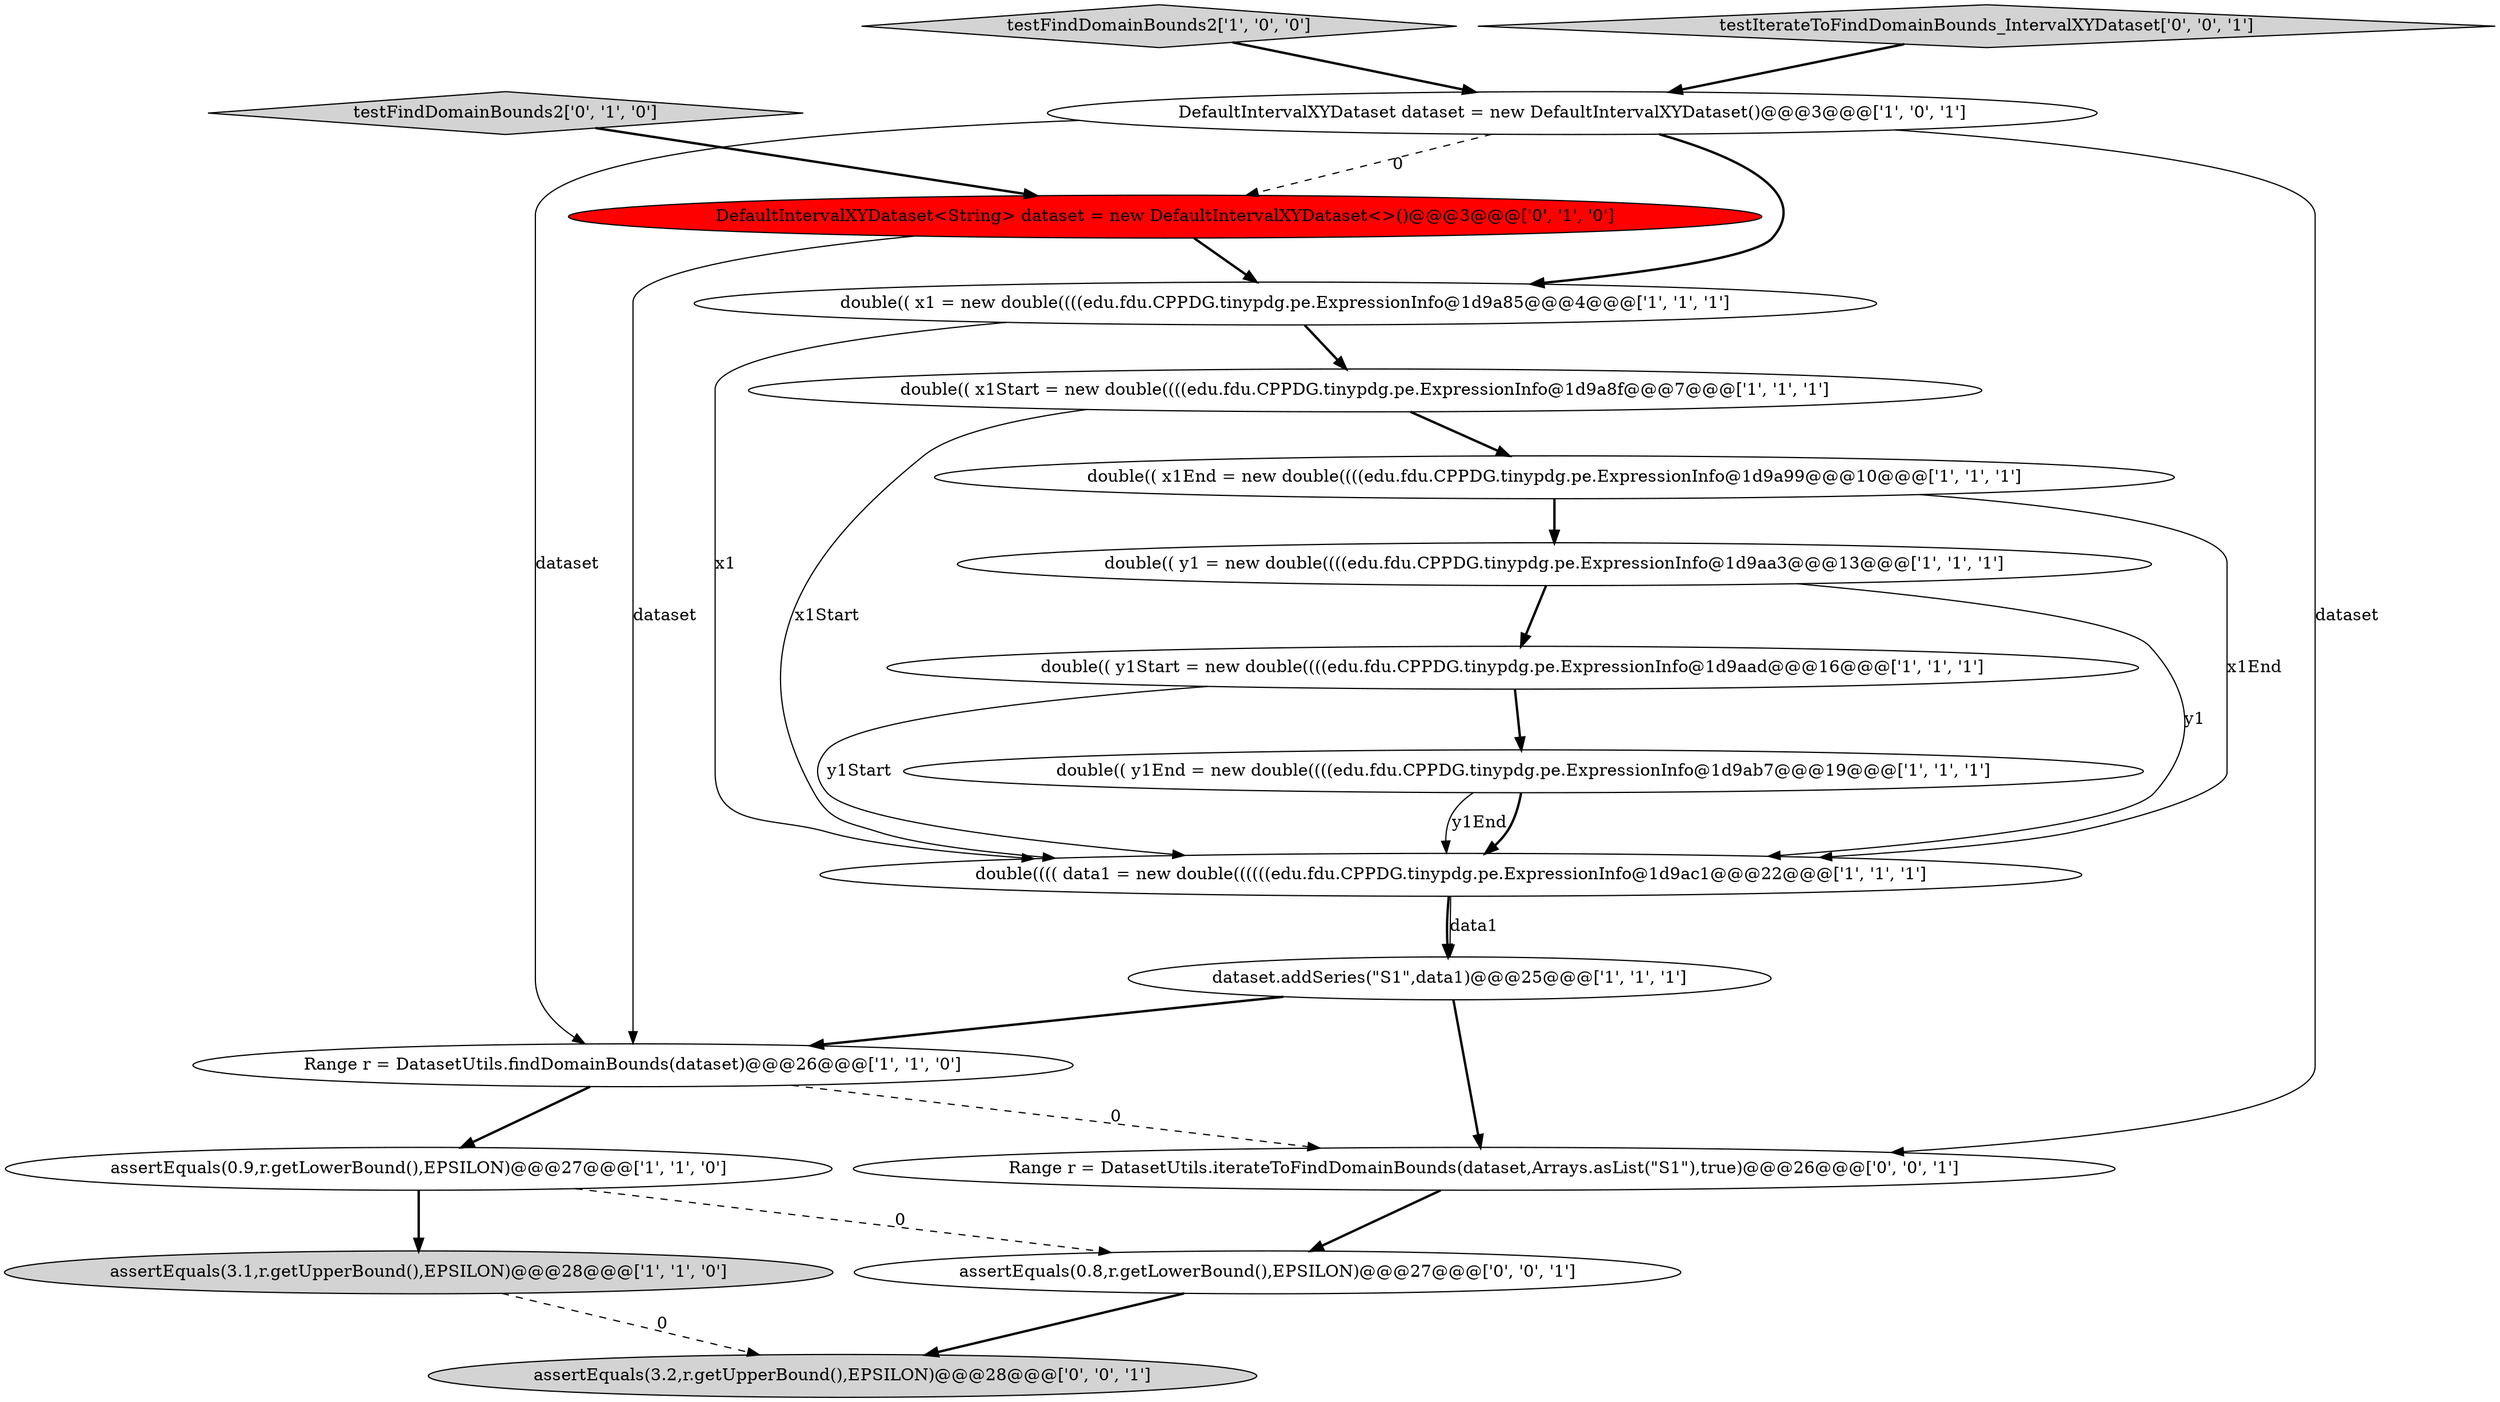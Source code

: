digraph {
1 [style = filled, label = "assertEquals(0.9,r.getLowerBound(),EPSILON)@@@27@@@['1', '1', '0']", fillcolor = white, shape = ellipse image = "AAA0AAABBB1BBB"];
0 [style = filled, label = "testFindDomainBounds2['1', '0', '0']", fillcolor = lightgray, shape = diamond image = "AAA0AAABBB1BBB"];
13 [style = filled, label = "DefaultIntervalXYDataset<String> dataset = new DefaultIntervalXYDataset<>()@@@3@@@['0', '1', '0']", fillcolor = red, shape = ellipse image = "AAA1AAABBB2BBB"];
15 [style = filled, label = "assertEquals(3.2,r.getUpperBound(),EPSILON)@@@28@@@['0', '0', '1']", fillcolor = lightgray, shape = ellipse image = "AAA0AAABBB3BBB"];
6 [style = filled, label = "assertEquals(3.1,r.getUpperBound(),EPSILON)@@@28@@@['1', '1', '0']", fillcolor = lightgray, shape = ellipse image = "AAA0AAABBB1BBB"];
3 [style = filled, label = "double(( x1Start = new double((((edu.fdu.CPPDG.tinypdg.pe.ExpressionInfo@1d9a8f@@@7@@@['1', '1', '1']", fillcolor = white, shape = ellipse image = "AAA0AAABBB1BBB"];
10 [style = filled, label = "double(( x1End = new double((((edu.fdu.CPPDG.tinypdg.pe.ExpressionInfo@1d9a99@@@10@@@['1', '1', '1']", fillcolor = white, shape = ellipse image = "AAA0AAABBB1BBB"];
12 [style = filled, label = "Range r = DatasetUtils.findDomainBounds(dataset)@@@26@@@['1', '1', '0']", fillcolor = white, shape = ellipse image = "AAA0AAABBB1BBB"];
5 [style = filled, label = "double(( y1 = new double((((edu.fdu.CPPDG.tinypdg.pe.ExpressionInfo@1d9aa3@@@13@@@['1', '1', '1']", fillcolor = white, shape = ellipse image = "AAA0AAABBB1BBB"];
2 [style = filled, label = "DefaultIntervalXYDataset dataset = new DefaultIntervalXYDataset()@@@3@@@['1', '0', '1']", fillcolor = white, shape = ellipse image = "AAA0AAABBB1BBB"];
14 [style = filled, label = "testFindDomainBounds2['0', '1', '0']", fillcolor = lightgray, shape = diamond image = "AAA0AAABBB2BBB"];
4 [style = filled, label = "double(( y1End = new double((((edu.fdu.CPPDG.tinypdg.pe.ExpressionInfo@1d9ab7@@@19@@@['1', '1', '1']", fillcolor = white, shape = ellipse image = "AAA0AAABBB1BBB"];
17 [style = filled, label = "assertEquals(0.8,r.getLowerBound(),EPSILON)@@@27@@@['0', '0', '1']", fillcolor = white, shape = ellipse image = "AAA0AAABBB3BBB"];
16 [style = filled, label = "testIterateToFindDomainBounds_IntervalXYDataset['0', '0', '1']", fillcolor = lightgray, shape = diamond image = "AAA0AAABBB3BBB"];
7 [style = filled, label = "double(( y1Start = new double((((edu.fdu.CPPDG.tinypdg.pe.ExpressionInfo@1d9aad@@@16@@@['1', '1', '1']", fillcolor = white, shape = ellipse image = "AAA0AAABBB1BBB"];
11 [style = filled, label = "double(((( data1 = new double((((((edu.fdu.CPPDG.tinypdg.pe.ExpressionInfo@1d9ac1@@@22@@@['1', '1', '1']", fillcolor = white, shape = ellipse image = "AAA0AAABBB1BBB"];
8 [style = filled, label = "dataset.addSeries(\"S1\",data1)@@@25@@@['1', '1', '1']", fillcolor = white, shape = ellipse image = "AAA0AAABBB1BBB"];
18 [style = filled, label = "Range r = DatasetUtils.iterateToFindDomainBounds(dataset,Arrays.asList(\"S1\"),true)@@@26@@@['0', '0', '1']", fillcolor = white, shape = ellipse image = "AAA0AAABBB3BBB"];
9 [style = filled, label = "double(( x1 = new double((((edu.fdu.CPPDG.tinypdg.pe.ExpressionInfo@1d9a85@@@4@@@['1', '1', '1']", fillcolor = white, shape = ellipse image = "AAA0AAABBB1BBB"];
10->11 [style = solid, label="x1End"];
9->11 [style = solid, label="x1"];
3->11 [style = solid, label="x1Start"];
2->18 [style = solid, label="dataset"];
8->18 [style = bold, label=""];
4->11 [style = solid, label="y1End"];
0->2 [style = bold, label=""];
5->11 [style = solid, label="y1"];
18->17 [style = bold, label=""];
2->9 [style = bold, label=""];
7->4 [style = bold, label=""];
16->2 [style = bold, label=""];
11->8 [style = solid, label="data1"];
12->1 [style = bold, label=""];
3->10 [style = bold, label=""];
1->17 [style = dashed, label="0"];
1->6 [style = bold, label=""];
10->5 [style = bold, label=""];
6->15 [style = dashed, label="0"];
2->13 [style = dashed, label="0"];
17->15 [style = bold, label=""];
9->3 [style = bold, label=""];
5->7 [style = bold, label=""];
11->8 [style = bold, label=""];
12->18 [style = dashed, label="0"];
13->9 [style = bold, label=""];
14->13 [style = bold, label=""];
4->11 [style = bold, label=""];
13->12 [style = solid, label="dataset"];
8->12 [style = bold, label=""];
2->12 [style = solid, label="dataset"];
7->11 [style = solid, label="y1Start"];
}
